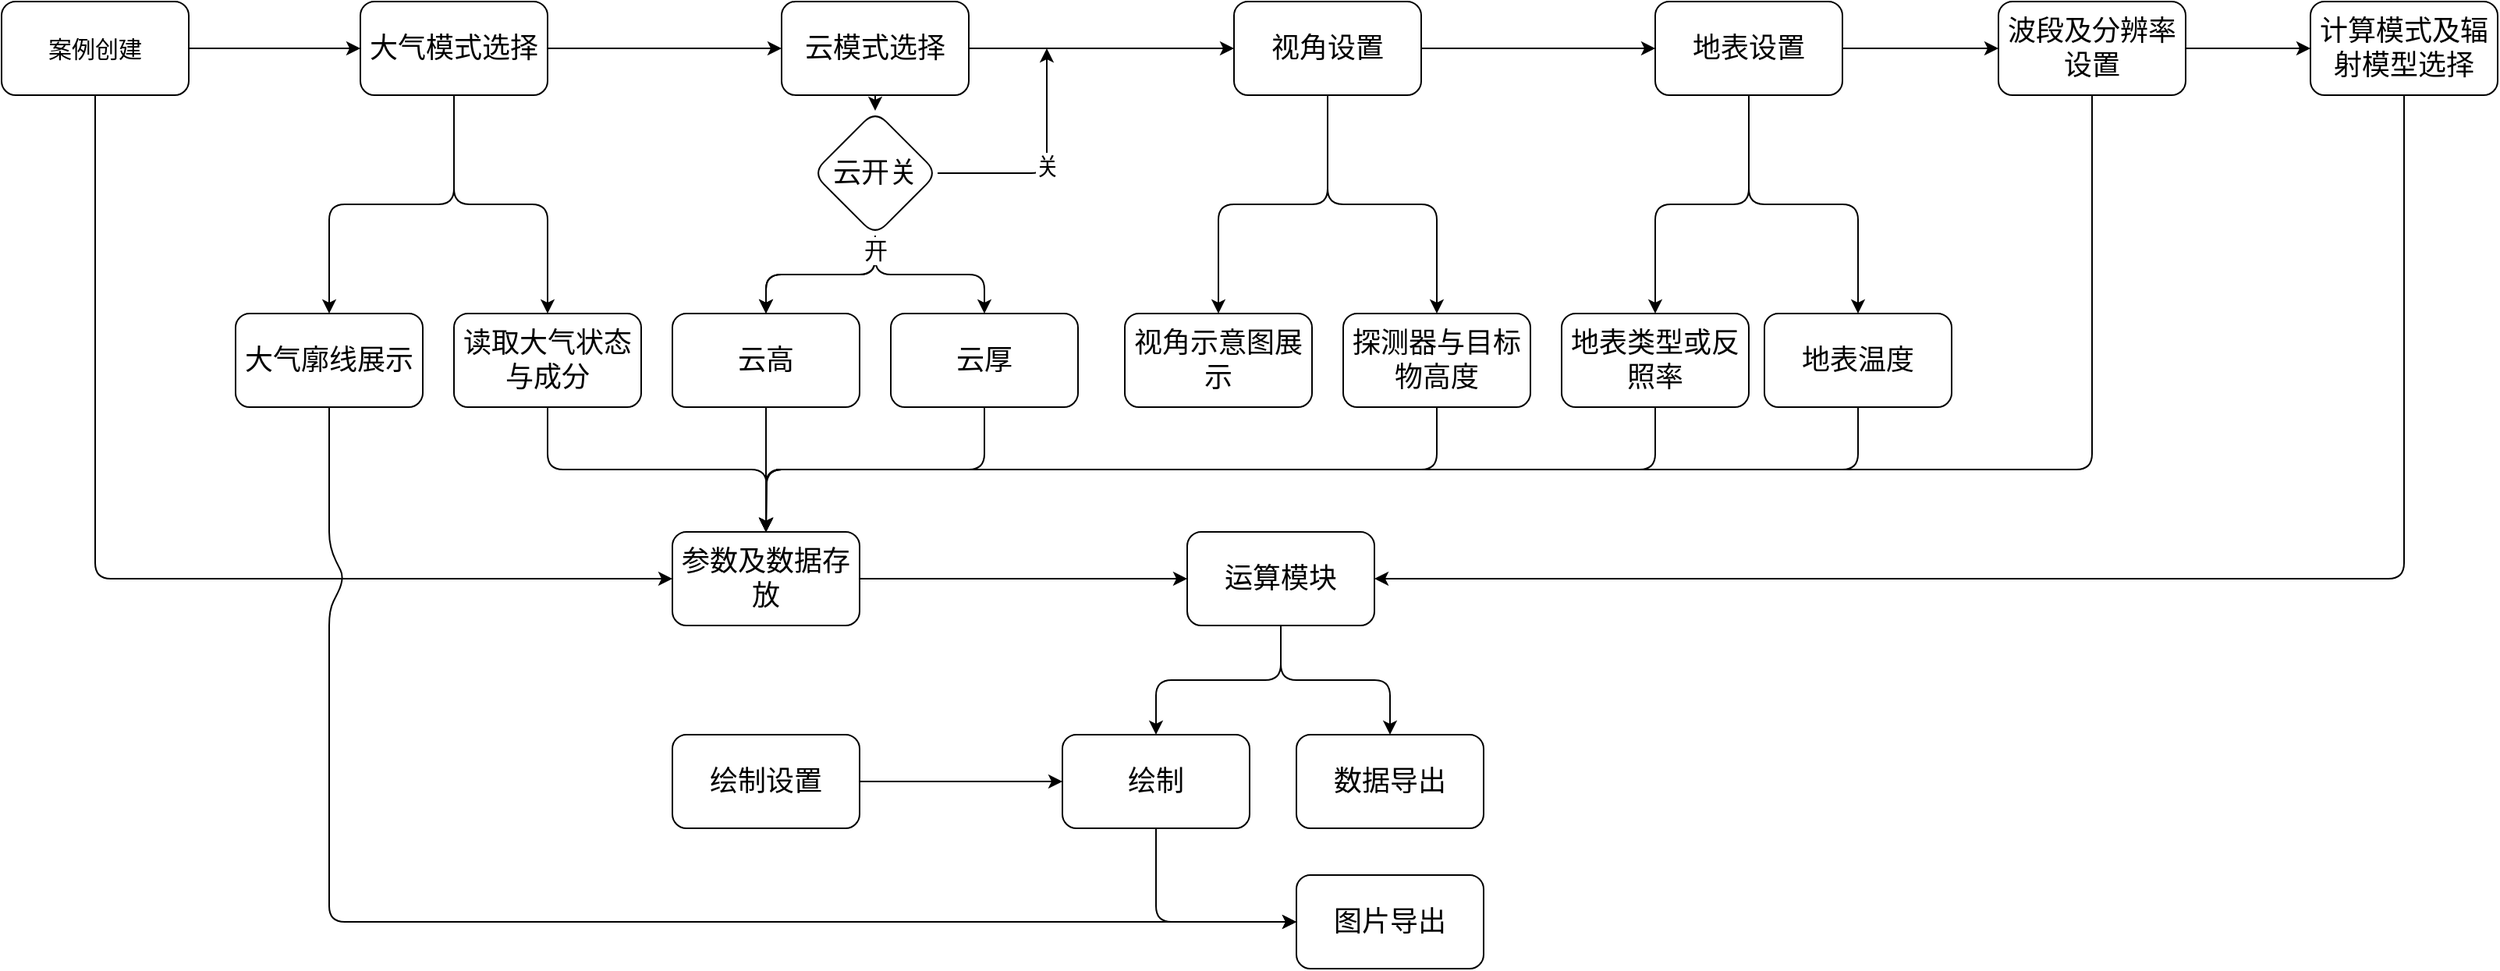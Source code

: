 <mxfile>
    <diagram id="av3l_7i8277A5vw2zouf" name="第 1 页">
        <mxGraphModel dx="2306" dy="1119" grid="1" gridSize="10" guides="1" tooltips="1" connect="1" arrows="1" fold="1" page="1" pageScale="1" pageWidth="1169" pageHeight="827" math="0" shadow="0">
            <root>
                <mxCell id="0"/>
                <mxCell id="1" parent="0"/>
                <mxCell id="4" value="" style="edgeStyle=none;html=1;exitX=1;exitY=0.5;exitDx=0;exitDy=0;fontSize=18;" edge="1" parent="1" source="2" target="3">
                    <mxGeometry relative="1" as="geometry">
                        <mxPoint x="-80" y="130" as="sourcePoint"/>
                    </mxGeometry>
                </mxCell>
                <mxCell id="20" value="" style="edgeStyle=orthogonalEdgeStyle;html=1;fontSize=18;" edge="1" parent="1" source="2" target="19">
                    <mxGeometry relative="1" as="geometry"/>
                </mxCell>
                <mxCell id="23" value="" style="edgeStyle=orthogonalEdgeStyle;html=1;fontSize=18;" edge="1" parent="1" source="2" target="22">
                    <mxGeometry relative="1" as="geometry"/>
                </mxCell>
                <mxCell id="2" value="大气模式选择" style="rounded=1;whiteSpace=wrap;html=1;fontSize=18;" vertex="1" parent="1">
                    <mxGeometry x="-280" y="100" width="120" height="60" as="geometry"/>
                </mxCell>
                <mxCell id="6" value="" style="edgeStyle=none;html=1;fontSize=18;" edge="1" parent="1" source="3" target="5">
                    <mxGeometry relative="1" as="geometry"/>
                </mxCell>
                <mxCell id="25" value="" style="edgeStyle=orthogonalEdgeStyle;html=1;fontSize=18;" edge="1" parent="1" source="3" target="24">
                    <mxGeometry relative="1" as="geometry"/>
                </mxCell>
                <mxCell id="3" value="云模式选择" style="whiteSpace=wrap;html=1;rounded=1;fontSize=18;" vertex="1" parent="1">
                    <mxGeometry x="-10" y="100" width="120" height="60" as="geometry"/>
                </mxCell>
                <mxCell id="8" value="" style="edgeStyle=none;html=1;fontSize=18;" edge="1" parent="1" source="5" target="7">
                    <mxGeometry relative="1" as="geometry"/>
                </mxCell>
                <mxCell id="38" value="" style="edgeStyle=orthogonalEdgeStyle;html=1;fontSize=18;" edge="1" parent="1" source="5" target="37">
                    <mxGeometry relative="1" as="geometry"/>
                </mxCell>
                <mxCell id="40" value="" style="edgeStyle=orthogonalEdgeStyle;html=1;fontSize=18;" edge="1" parent="1" source="5" target="39">
                    <mxGeometry relative="1" as="geometry"/>
                </mxCell>
                <mxCell id="5" value="视角设置" style="whiteSpace=wrap;html=1;rounded=1;fontSize=18;" vertex="1" parent="1">
                    <mxGeometry x="280" y="100" width="120" height="60" as="geometry"/>
                </mxCell>
                <mxCell id="11" value="" style="edgeStyle=none;html=1;fontSize=18;" edge="1" parent="1" source="7" target="10">
                    <mxGeometry relative="1" as="geometry"/>
                </mxCell>
                <mxCell id="42" value="" style="edgeStyle=orthogonalEdgeStyle;html=1;fontSize=18;" edge="1" parent="1" source="7" target="41">
                    <mxGeometry relative="1" as="geometry"/>
                </mxCell>
                <mxCell id="44" value="" style="edgeStyle=orthogonalEdgeStyle;html=1;fontSize=18;" edge="1" parent="1" source="7" target="43">
                    <mxGeometry relative="1" as="geometry"/>
                </mxCell>
                <mxCell id="7" value="地表设置" style="whiteSpace=wrap;html=1;rounded=1;fontSize=18;" vertex="1" parent="1">
                    <mxGeometry x="550" y="100" width="120" height="60" as="geometry"/>
                </mxCell>
                <mxCell id="50" value="" style="edgeStyle=orthogonalEdgeStyle;html=1;fontSize=18;" edge="1" parent="1" source="10" target="49">
                    <mxGeometry relative="1" as="geometry"/>
                </mxCell>
                <mxCell id="60" style="edgeStyle=orthogonalEdgeStyle;html=1;exitX=0.5;exitY=1;exitDx=0;exitDy=0;fontSize=18;" edge="1" parent="1" source="10">
                    <mxGeometry relative="1" as="geometry">
                        <mxPoint x="-20" y="440" as="targetPoint"/>
                        <Array as="points">
                            <mxPoint x="830" y="400"/>
                            <mxPoint x="-20" y="400"/>
                        </Array>
                    </mxGeometry>
                </mxCell>
                <mxCell id="10" value="波段及分辨率设置" style="whiteSpace=wrap;html=1;rounded=1;fontSize=18;" vertex="1" parent="1">
                    <mxGeometry x="770" y="100" width="120" height="60" as="geometry"/>
                </mxCell>
                <mxCell id="53" style="edgeStyle=orthogonalEdgeStyle;html=1;exitX=0.5;exitY=1;exitDx=0;exitDy=0;fontSize=18;" edge="1" parent="1" source="19">
                    <mxGeometry relative="1" as="geometry">
                        <mxPoint x="-20" y="440" as="targetPoint"/>
                    </mxGeometry>
                </mxCell>
                <mxCell id="19" value="读取大气状态与成分" style="whiteSpace=wrap;html=1;rounded=1;fontSize=18;" vertex="1" parent="1">
                    <mxGeometry x="-220" y="300" width="120" height="60" as="geometry"/>
                </mxCell>
                <mxCell id="22" value="大气廓线展示" style="whiteSpace=wrap;html=1;rounded=1;fontSize=18;" vertex="1" parent="1">
                    <mxGeometry x="-360" y="300" width="120" height="60" as="geometry"/>
                </mxCell>
                <mxCell id="33" value="" style="edgeStyle=orthogonalEdgeStyle;html=1;fontSize=18;" edge="1" parent="1" source="24" target="32">
                    <mxGeometry relative="1" as="geometry"/>
                </mxCell>
                <mxCell id="34" value="" style="edgeStyle=orthogonalEdgeStyle;html=1;fontSize=18;" edge="1" parent="1" source="24" target="32">
                    <mxGeometry relative="1" as="geometry"/>
                </mxCell>
                <mxCell id="36" value="" style="edgeStyle=orthogonalEdgeStyle;html=1;fontSize=18;" edge="1" parent="1" source="24" target="35">
                    <mxGeometry relative="1" as="geometry"/>
                </mxCell>
                <mxCell id="24" value="云开关" style="rhombus;whiteSpace=wrap;html=1;rounded=1;fontSize=18;" vertex="1" parent="1">
                    <mxGeometry x="10" y="170" width="80" height="80" as="geometry"/>
                </mxCell>
                <mxCell id="28" value="" style="endArrow=classic;html=1;exitX=1;exitY=0.5;exitDx=0;exitDy=0;fontSize=18;" edge="1" parent="1" source="24">
                    <mxGeometry relative="1" as="geometry">
                        <mxPoint x="180" y="390" as="sourcePoint"/>
                        <mxPoint x="160" y="130" as="targetPoint"/>
                        <Array as="points">
                            <mxPoint x="160" y="210"/>
                        </Array>
                    </mxGeometry>
                </mxCell>
                <mxCell id="29" value="关" style="edgeLabel;resizable=0;html=1;align=center;verticalAlign=middle;fontSize=15;" connectable="0" vertex="1" parent="28">
                    <mxGeometry relative="1" as="geometry"/>
                </mxCell>
                <mxCell id="54" style="edgeStyle=orthogonalEdgeStyle;html=1;exitX=0.5;exitY=1;exitDx=0;exitDy=0;fontSize=18;" edge="1" parent="1" source="32" target="47">
                    <mxGeometry relative="1" as="geometry">
                        <Array as="points">
                            <mxPoint x="-20" y="380"/>
                            <mxPoint x="-20" y="380"/>
                        </Array>
                    </mxGeometry>
                </mxCell>
                <mxCell id="32" value="云高" style="whiteSpace=wrap;html=1;rounded=1;fontSize=18;" vertex="1" parent="1">
                    <mxGeometry x="-80" y="300" width="120" height="60" as="geometry"/>
                </mxCell>
                <mxCell id="55" style="edgeStyle=orthogonalEdgeStyle;html=1;exitX=0.5;exitY=1;exitDx=0;exitDy=0;fontSize=18;" edge="1" parent="1" source="35" target="47">
                    <mxGeometry relative="1" as="geometry"/>
                </mxCell>
                <mxCell id="35" value="云厚" style="whiteSpace=wrap;html=1;rounded=1;fontSize=18;" vertex="1" parent="1">
                    <mxGeometry x="60" y="300" width="120" height="60" as="geometry"/>
                </mxCell>
                <mxCell id="57" style="edgeStyle=orthogonalEdgeStyle;html=1;exitX=0.5;exitY=1;exitDx=0;exitDy=0;fontSize=18;" edge="1" parent="1" source="37" target="47">
                    <mxGeometry relative="1" as="geometry"/>
                </mxCell>
                <mxCell id="37" value="探测器与目标物高度" style="whiteSpace=wrap;html=1;rounded=1;fontSize=18;" vertex="1" parent="1">
                    <mxGeometry x="350" y="300" width="120" height="60" as="geometry"/>
                </mxCell>
                <mxCell id="39" value="视角示意图展示" style="whiteSpace=wrap;html=1;rounded=1;fontSize=18;" vertex="1" parent="1">
                    <mxGeometry x="210" y="300" width="120" height="60" as="geometry"/>
                </mxCell>
                <mxCell id="59" style="edgeStyle=orthogonalEdgeStyle;html=1;exitX=0.5;exitY=1;exitDx=0;exitDy=0;entryX=0.5;entryY=0;entryDx=0;entryDy=0;fontSize=18;" edge="1" parent="1" source="41" target="47">
                    <mxGeometry relative="1" as="geometry"/>
                </mxCell>
                <mxCell id="41" value="地表温度" style="whiteSpace=wrap;html=1;rounded=1;fontSize=18;" vertex="1" parent="1">
                    <mxGeometry x="620" y="300" width="120" height="60" as="geometry"/>
                </mxCell>
                <mxCell id="58" style="edgeStyle=orthogonalEdgeStyle;html=1;exitX=0.5;exitY=1;exitDx=0;exitDy=0;fontSize=18;" edge="1" parent="1" source="43">
                    <mxGeometry relative="1" as="geometry">
                        <mxPoint x="-20" y="440" as="targetPoint"/>
                    </mxGeometry>
                </mxCell>
                <mxCell id="43" value="地表类型或反照率" style="whiteSpace=wrap;html=1;rounded=1;fontSize=18;" vertex="1" parent="1">
                    <mxGeometry x="490" y="300" width="120" height="60" as="geometry"/>
                </mxCell>
                <mxCell id="61" style="edgeStyle=orthogonalEdgeStyle;html=1;exitX=1;exitY=0.5;exitDx=0;exitDy=0;entryX=0;entryY=0.5;entryDx=0;entryDy=0;fontSize=18;" edge="1" parent="1" source="47" target="48">
                    <mxGeometry relative="1" as="geometry"/>
                </mxCell>
                <mxCell id="47" value="参数及数据存放" style="rounded=1;whiteSpace=wrap;html=1;fontSize=18;" vertex="1" parent="1">
                    <mxGeometry x="-80" y="440" width="120" height="60" as="geometry"/>
                </mxCell>
                <mxCell id="64" style="edgeStyle=orthogonalEdgeStyle;html=1;exitX=0.5;exitY=1;exitDx=0;exitDy=0;entryX=0.5;entryY=0;entryDx=0;entryDy=0;fontSize=18;" edge="1" parent="1" source="48" target="62">
                    <mxGeometry relative="1" as="geometry"/>
                </mxCell>
                <mxCell id="67" value="" style="edgeStyle=orthogonalEdgeStyle;html=1;fontSize=18;" edge="1" parent="1" source="48" target="66">
                    <mxGeometry relative="1" as="geometry"/>
                </mxCell>
                <mxCell id="48" value="运算模块" style="rounded=1;whiteSpace=wrap;html=1;fontSize=18;" vertex="1" parent="1">
                    <mxGeometry x="250" y="440" width="120" height="60" as="geometry"/>
                </mxCell>
                <mxCell id="51" style="edgeStyle=orthogonalEdgeStyle;html=1;exitX=0.5;exitY=1;exitDx=0;exitDy=0;entryX=1;entryY=0.5;entryDx=0;entryDy=0;fontSize=18;" edge="1" parent="1" source="49" target="48">
                    <mxGeometry relative="1" as="geometry"/>
                </mxCell>
                <mxCell id="49" value="计算模式及辐射模型选择" style="whiteSpace=wrap;html=1;rounded=1;fontSize=18;" vertex="1" parent="1">
                    <mxGeometry x="970" y="100" width="120" height="60" as="geometry"/>
                </mxCell>
                <mxCell id="69" style="edgeStyle=orthogonalEdgeStyle;html=1;exitX=0.5;exitY=1;exitDx=0;exitDy=0;entryX=0;entryY=0.5;entryDx=0;entryDy=0;fontSize=18;" edge="1" parent="1" source="62" target="68">
                    <mxGeometry relative="1" as="geometry"/>
                </mxCell>
                <mxCell id="62" value="绘制" style="rounded=1;whiteSpace=wrap;html=1;fontSize=18;" vertex="1" parent="1">
                    <mxGeometry x="170" y="570" width="120" height="60" as="geometry"/>
                </mxCell>
                <mxCell id="65" style="edgeStyle=orthogonalEdgeStyle;html=1;exitX=1;exitY=0.5;exitDx=0;exitDy=0;entryX=0;entryY=0.5;entryDx=0;entryDy=0;fontSize=18;" edge="1" parent="1" source="63" target="62">
                    <mxGeometry relative="1" as="geometry"/>
                </mxCell>
                <mxCell id="63" value="绘制设置" style="rounded=1;whiteSpace=wrap;html=1;fontSize=18;" vertex="1" parent="1">
                    <mxGeometry x="-80" y="570" width="120" height="60" as="geometry"/>
                </mxCell>
                <mxCell id="66" value="数据导出" style="whiteSpace=wrap;html=1;rounded=1;fontSize=18;" vertex="1" parent="1">
                    <mxGeometry x="320" y="570" width="120" height="60" as="geometry"/>
                </mxCell>
                <mxCell id="68" value="图片导出" style="whiteSpace=wrap;html=1;rounded=1;fontSize=18;" vertex="1" parent="1">
                    <mxGeometry x="320" y="660" width="120" height="60" as="geometry"/>
                </mxCell>
                <mxCell id="71" value="开" style="edgeLabel;resizable=0;html=1;align=center;verticalAlign=middle;fontSize=15;" connectable="0" vertex="1" parent="1">
                    <mxGeometry x="173" y="210" as="geometry">
                        <mxPoint x="-123" y="49" as="offset"/>
                    </mxGeometry>
                </mxCell>
                <mxCell id="73" style="edgeStyle=orthogonalEdgeStyle;html=1;exitX=1;exitY=0.5;exitDx=0;exitDy=0;entryX=0;entryY=0.5;entryDx=0;entryDy=0;fontSize=15;" edge="1" parent="1" source="72" target="2">
                    <mxGeometry relative="1" as="geometry"/>
                </mxCell>
                <mxCell id="74" style="edgeStyle=orthogonalEdgeStyle;html=1;exitX=0.5;exitY=1;exitDx=0;exitDy=0;entryX=0;entryY=0.5;entryDx=0;entryDy=0;fontSize=15;" edge="1" parent="1" source="72" target="47">
                    <mxGeometry relative="1" as="geometry"/>
                </mxCell>
                <mxCell id="72" value="案例创建" style="rounded=1;whiteSpace=wrap;html=1;fontSize=15;" vertex="1" parent="1">
                    <mxGeometry x="-510" y="100" width="120" height="60" as="geometry"/>
                </mxCell>
                <mxCell id="77" value="" style="endArrow=classic;html=1;exitX=0.5;exitY=1;exitDx=0;exitDy=0;fontSize=18;" edge="1" parent="1" source="22">
                    <mxGeometry relative="1" as="geometry">
                        <mxPoint x="-310" y="615" as="sourcePoint"/>
                        <mxPoint x="320" y="690" as="targetPoint"/>
                        <Array as="points">
                            <mxPoint x="-300" y="450"/>
                            <mxPoint x="-290" y="470"/>
                            <mxPoint x="-300" y="490"/>
                            <mxPoint x="-300" y="690"/>
                        </Array>
                    </mxGeometry>
                </mxCell>
            </root>
        </mxGraphModel>
    </diagram>
</mxfile>